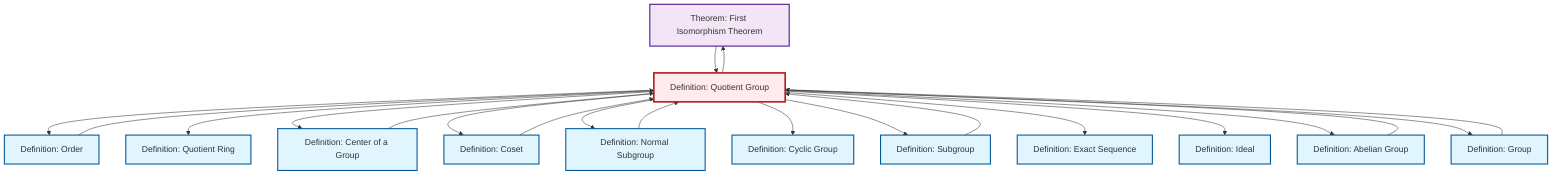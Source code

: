 graph TD
    classDef definition fill:#e1f5fe,stroke:#01579b,stroke-width:2px
    classDef theorem fill:#f3e5f5,stroke:#4a148c,stroke-width:2px
    classDef axiom fill:#fff3e0,stroke:#e65100,stroke-width:2px
    classDef example fill:#e8f5e9,stroke:#1b5e20,stroke-width:2px
    classDef current fill:#ffebee,stroke:#b71c1c,stroke-width:3px
    thm-first-isomorphism["Theorem: First Isomorphism Theorem"]:::theorem
    def-center-of-group["Definition: Center of a Group"]:::definition
    def-coset["Definition: Coset"]:::definition
    def-abelian-group["Definition: Abelian Group"]:::definition
    def-normal-subgroup["Definition: Normal Subgroup"]:::definition
    def-group["Definition: Group"]:::definition
    def-ideal["Definition: Ideal"]:::definition
    def-exact-sequence["Definition: Exact Sequence"]:::definition
    def-cyclic-group["Definition: Cyclic Group"]:::definition
    def-order["Definition: Order"]:::definition
    def-quotient-ring["Definition: Quotient Ring"]:::definition
    def-quotient-group["Definition: Quotient Group"]:::definition
    def-subgroup["Definition: Subgroup"]:::definition
    def-quotient-group --> def-order
    def-quotient-group --> def-quotient-ring
    def-group --> def-quotient-group
    def-quotient-group --> def-center-of-group
    def-quotient-group --> def-coset
    thm-first-isomorphism --> def-quotient-group
    def-quotient-group --> def-normal-subgroup
    def-quotient-group --> def-cyclic-group
    def-quotient-group --> def-subgroup
    def-quotient-group --> thm-first-isomorphism
    def-quotient-group --> def-exact-sequence
    def-subgroup --> def-quotient-group
    def-coset --> def-quotient-group
    def-quotient-group --> def-ideal
    def-quotient-group --> def-abelian-group
    def-abelian-group --> def-quotient-group
    def-quotient-group --> def-group
    def-normal-subgroup --> def-quotient-group
    def-center-of-group --> def-quotient-group
    def-order --> def-quotient-group
    class def-quotient-group current